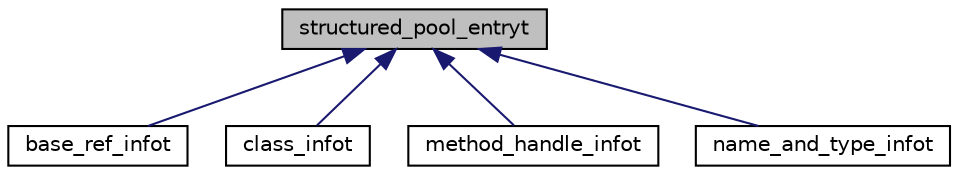 digraph "structured_pool_entryt"
{
 // LATEX_PDF_SIZE
  bgcolor="transparent";
  edge [fontname="Helvetica",fontsize="10",labelfontname="Helvetica",labelfontsize="10"];
  node [fontname="Helvetica",fontsize="10",shape=record];
  Node1 [label="structured_pool_entryt",height=0.2,width=0.4,color="black", fillcolor="grey75", style="filled", fontcolor="black",tooltip=" "];
  Node1 -> Node2 [dir="back",color="midnightblue",fontsize="10",style="solid",fontname="Helvetica"];
  Node2 [label="base_ref_infot",height=0.2,width=0.4,color="black",URL="$classbase__ref__infot.html",tooltip=" "];
  Node1 -> Node3 [dir="back",color="midnightblue",fontsize="10",style="solid",fontname="Helvetica"];
  Node3 [label="class_infot",height=0.2,width=0.4,color="black",URL="$classclass__infot.html",tooltip="Corresponds to the CONSTANT_Class_info Structure Described in Java 8 specification 4...."];
  Node1 -> Node4 [dir="back",color="midnightblue",fontsize="10",style="solid",fontname="Helvetica"];
  Node4 [label="method_handle_infot",height=0.2,width=0.4,color="black",URL="$classmethod__handle__infot.html",tooltip=" "];
  Node1 -> Node5 [dir="back",color="midnightblue",fontsize="10",style="solid",fontname="Helvetica"];
  Node5 [label="name_and_type_infot",height=0.2,width=0.4,color="black",URL="$classname__and__type__infot.html",tooltip="Corresponds to the CONSTANT_NameAndType_info Structure Described in Java 8 specification 4...."];
}
